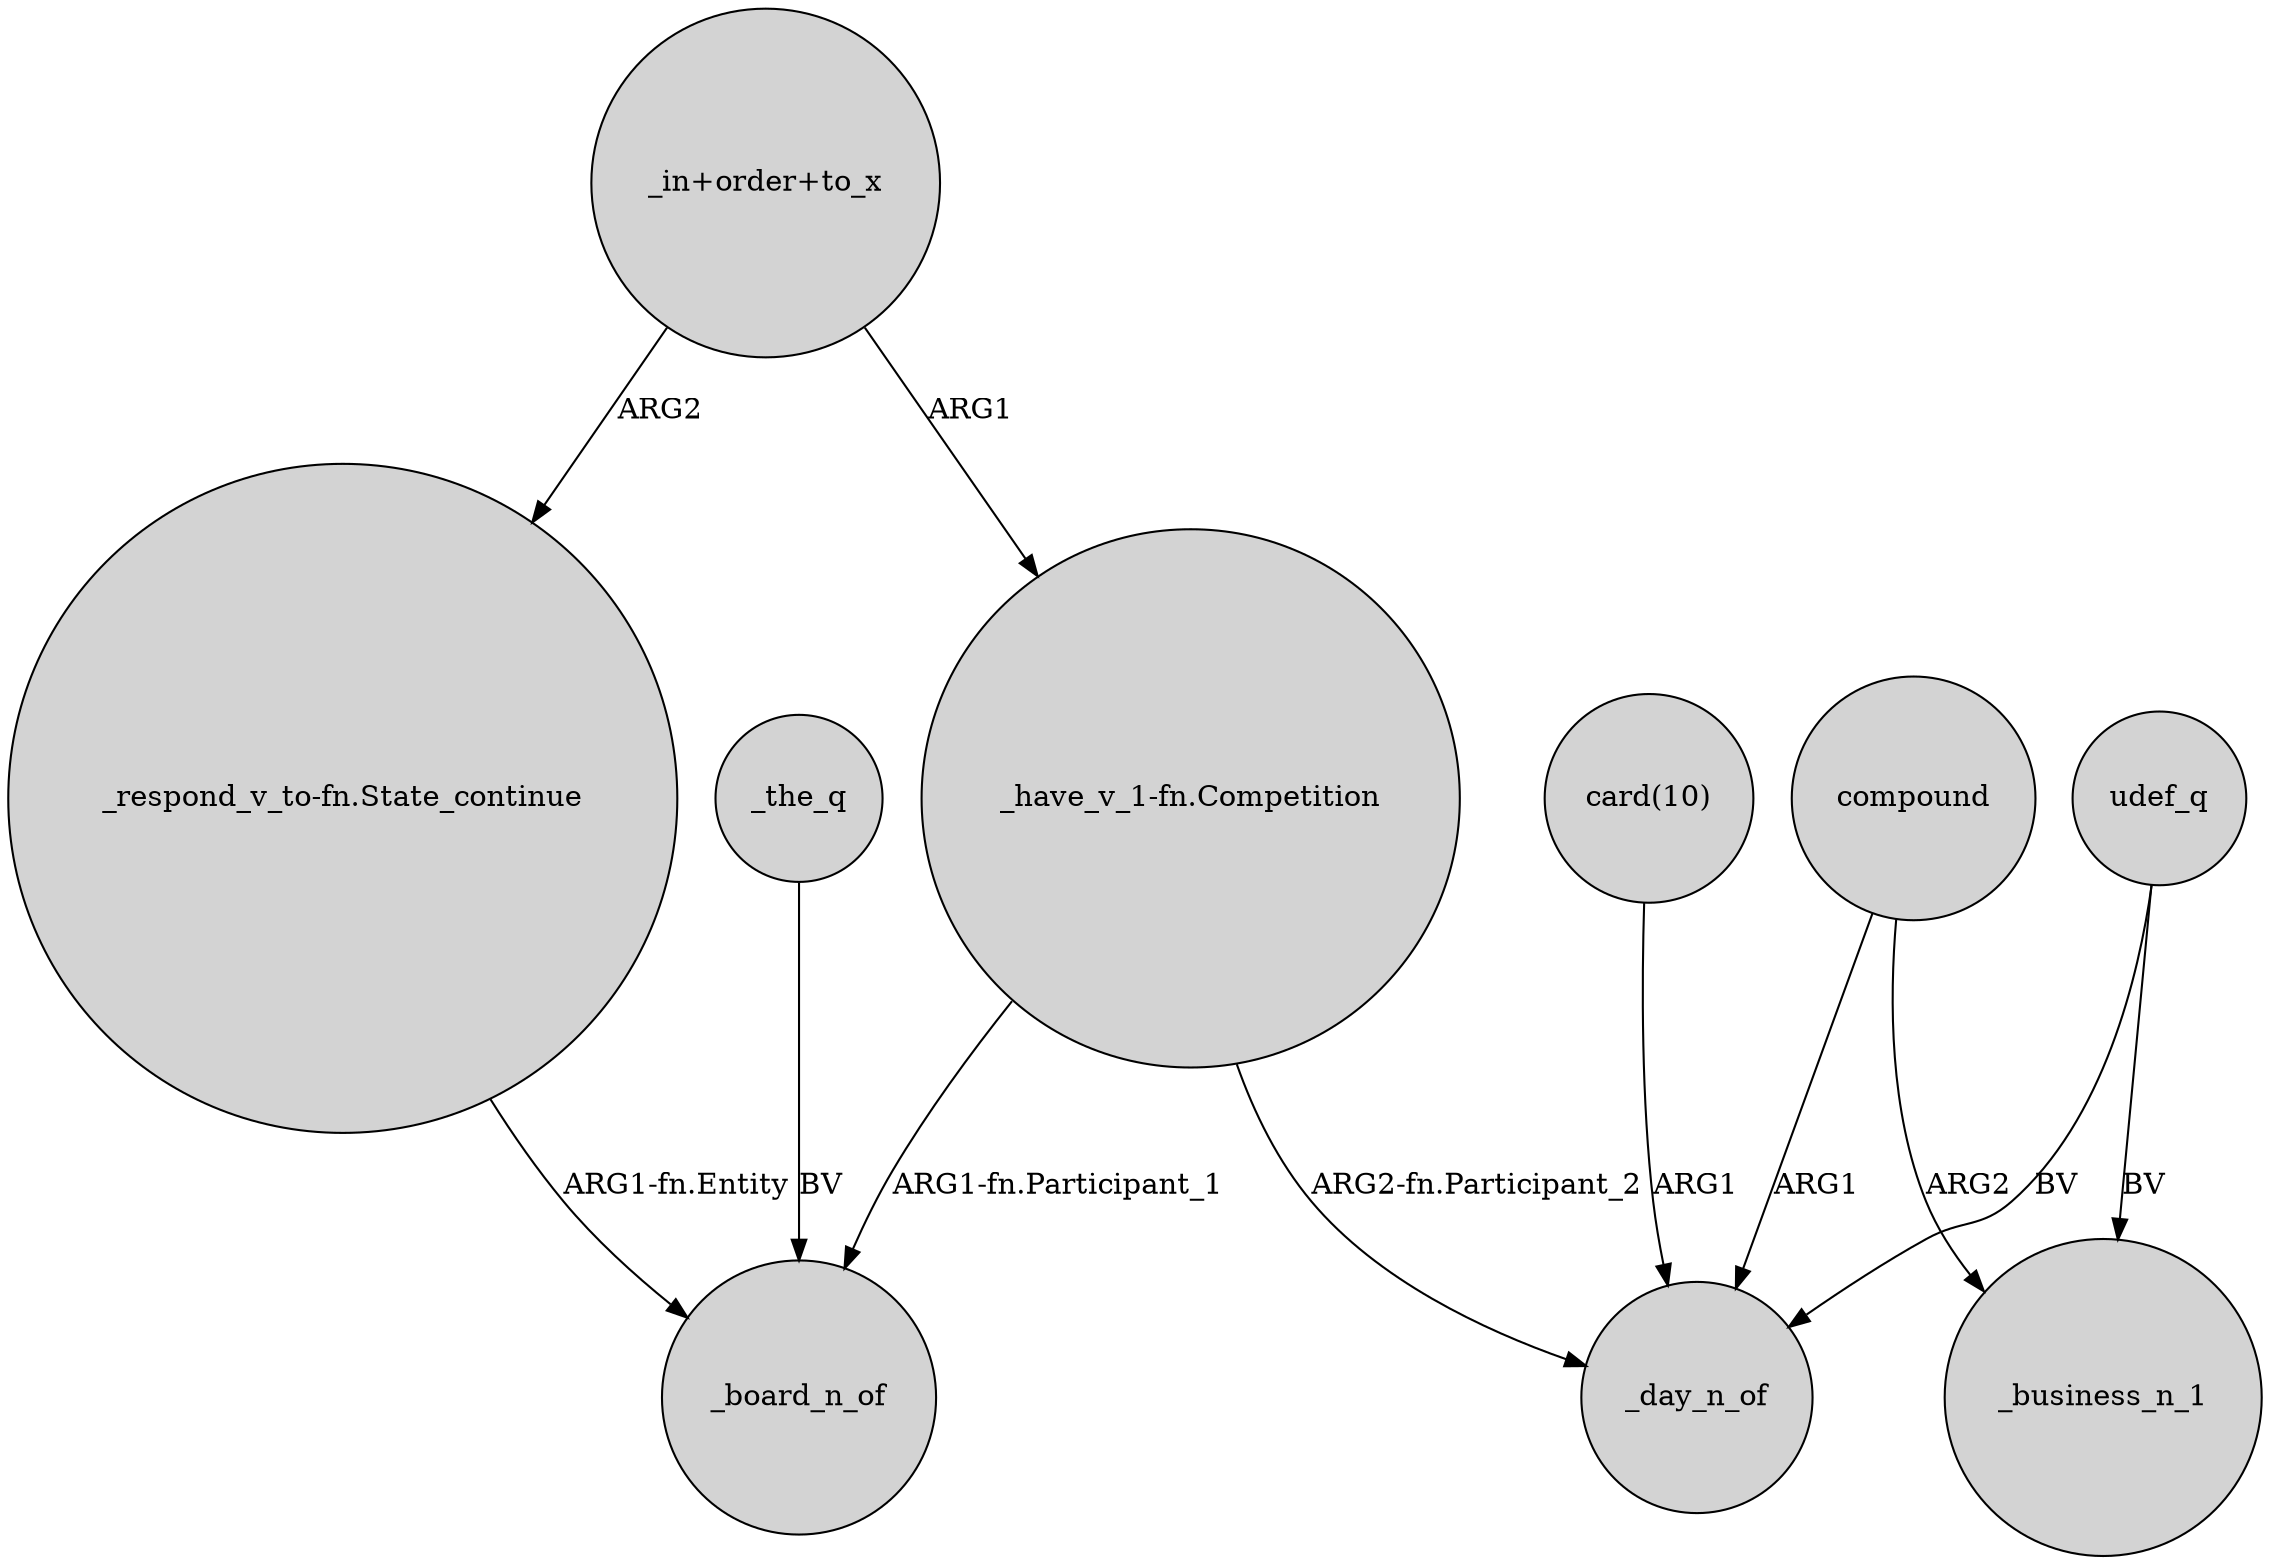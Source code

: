 digraph {
	node [shape=circle style=filled]
	"_in+order+to_x" -> "_respond_v_to-fn.State_continue" [label=ARG2]
	udef_q -> _business_n_1 [label=BV]
	_the_q -> _board_n_of [label=BV]
	"_in+order+to_x" -> "_have_v_1-fn.Competition" [label=ARG1]
	"card(10)" -> _day_n_of [label=ARG1]
	"_have_v_1-fn.Competition" -> _board_n_of [label="ARG1-fn.Participant_1"]
	"_respond_v_to-fn.State_continue" -> _board_n_of [label="ARG1-fn.Entity"]
	compound -> _business_n_1 [label=ARG2]
	"_have_v_1-fn.Competition" -> _day_n_of [label="ARG2-fn.Participant_2"]
	udef_q -> _day_n_of [label=BV]
	compound -> _day_n_of [label=ARG1]
}
